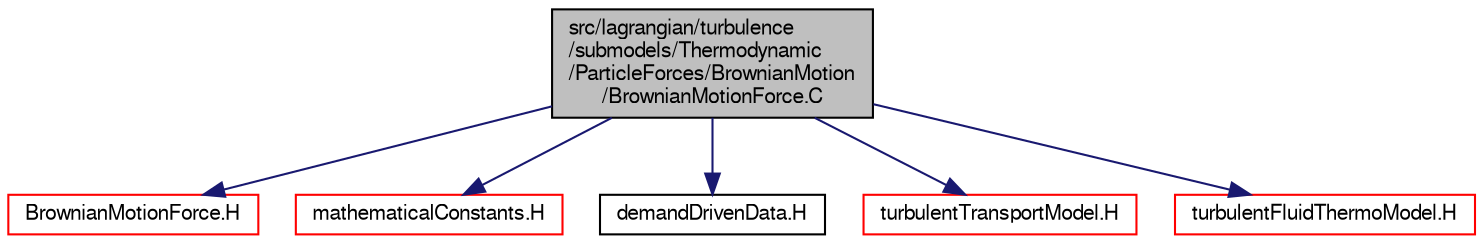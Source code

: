 digraph "src/lagrangian/turbulence/submodels/Thermodynamic/ParticleForces/BrownianMotion/BrownianMotionForce.C"
{
  bgcolor="transparent";
  edge [fontname="FreeSans",fontsize="10",labelfontname="FreeSans",labelfontsize="10"];
  node [fontname="FreeSans",fontsize="10",shape=record];
  Node1 [label="src/lagrangian/turbulence\l/submodels/Thermodynamic\l/ParticleForces/BrownianMotion\l/BrownianMotionForce.C",height=0.2,width=0.4,color="black", fillcolor="grey75", style="filled" fontcolor="black"];
  Node1 -> Node2 [color="midnightblue",fontsize="10",style="solid",fontname="FreeSans"];
  Node2 [label="BrownianMotionForce.H",height=0.2,width=0.4,color="red",URL="$a06571.html"];
  Node1 -> Node3 [color="midnightblue",fontsize="10",style="solid",fontname="FreeSans"];
  Node3 [label="mathematicalConstants.H",height=0.2,width=0.4,color="red",URL="$a07702.html"];
  Node1 -> Node4 [color="midnightblue",fontsize="10",style="solid",fontname="FreeSans"];
  Node4 [label="demandDrivenData.H",height=0.2,width=0.4,color="black",URL="$a07749.html",tooltip="Template functions to aid in the implementation of demand driven data. "];
  Node1 -> Node5 [color="midnightblue",fontsize="10",style="solid",fontname="FreeSans"];
  Node5 [label="turbulentTransportModel.H",height=0.2,width=0.4,color="red",URL="$a10078.html"];
  Node1 -> Node6 [color="midnightblue",fontsize="10",style="solid",fontname="FreeSans"];
  Node6 [label="turbulentFluidThermoModel.H",height=0.2,width=0.4,color="red",URL="$a10058.html"];
}
